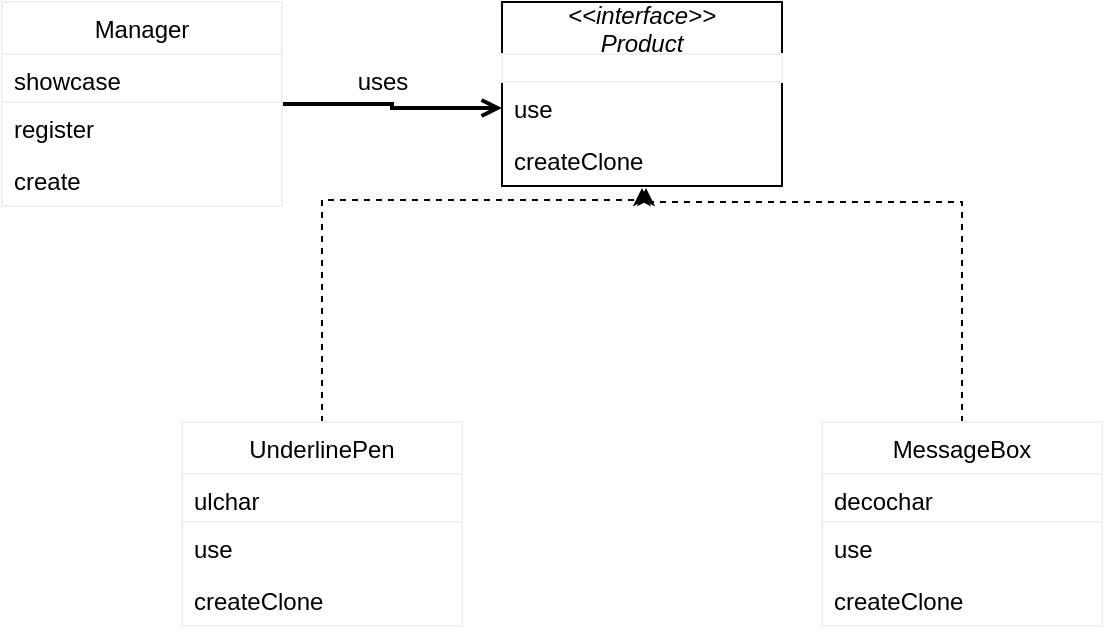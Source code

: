 <mxfile>
    <diagram id="jh6tS5kO0VVMsq5MHYLm" name="ページ1">
        <mxGraphModel dx="342" dy="680" grid="1" gridSize="10" guides="1" tooltips="1" connect="1" arrows="1" fold="1" page="1" pageScale="1" pageWidth="850" pageHeight="1100" math="0" shadow="0">
            <root>
                <mxCell id="0"/>
                <mxCell id="1" parent="0"/>
                <mxCell id="2" value="&lt;&lt;interface&gt;&gt;&#10;Product" style="swimlane;fontStyle=2;childLayout=stackLayout;horizontal=1;startSize=26;horizontalStack=0;resizeParent=1;resizeParentMax=0;resizeLast=0;collapsible=1;marginBottom=0;" parent="1" vertex="1">
                    <mxGeometry x="300" y="80" width="140" height="92" as="geometry"/>
                </mxCell>
                <mxCell id="3" value="" style="text;fillColor=none;align=left;verticalAlign=top;spacingLeft=4;spacingRight=4;overflow=hidden;rotatable=0;points=[[0,0.5],[1,0.5]];portConstraint=eastwest;strokeColor=#f0f0f0;" parent="2" vertex="1">
                    <mxGeometry y="26" width="140" height="14" as="geometry"/>
                </mxCell>
                <mxCell id="4" value="use" style="text;strokeColor=none;fillColor=none;align=left;verticalAlign=top;spacingLeft=4;spacingRight=4;overflow=hidden;rotatable=0;points=[[0,0.5],[1,0.5]];portConstraint=eastwest;" parent="2" vertex="1">
                    <mxGeometry y="40" width="140" height="26" as="geometry"/>
                </mxCell>
                <mxCell id="5" value="createClone" style="text;strokeColor=none;fillColor=none;align=left;verticalAlign=top;spacingLeft=4;spacingRight=4;overflow=hidden;rotatable=0;points=[[0,0.5],[1,0.5]];portConstraint=eastwest;" parent="2" vertex="1">
                    <mxGeometry y="66" width="140" height="26" as="geometry"/>
                </mxCell>
                <mxCell id="20" style="edgeStyle=orthogonalEdgeStyle;rounded=0;orthogonalLoop=1;jettySize=auto;html=1;entryX=0;entryY=0.5;entryDx=0;entryDy=0;endArrow=open;endFill=0;strokeColor=#000000;strokeWidth=2;" edge="1" parent="1" source="6" target="4">
                    <mxGeometry relative="1" as="geometry"/>
                </mxCell>
                <mxCell id="6" value="Manager" style="swimlane;fontStyle=0;childLayout=stackLayout;horizontal=1;startSize=26;horizontalStack=0;resizeParent=1;resizeParentMax=0;resizeLast=0;collapsible=1;marginBottom=0;strokeColor=#f0f0f0;" parent="1" vertex="1">
                    <mxGeometry x="50" y="80" width="140" height="102" as="geometry"/>
                </mxCell>
                <mxCell id="7" value="showcase" style="text;fillColor=none;align=left;verticalAlign=top;spacingLeft=4;spacingRight=4;overflow=hidden;rotatable=0;points=[[0,0.5],[1,0.5]];portConstraint=eastwest;strokeColor=#f0f0f0;" parent="6" vertex="1">
                    <mxGeometry y="26" width="140" height="24" as="geometry"/>
                </mxCell>
                <mxCell id="8" value="register" style="text;strokeColor=none;fillColor=none;align=left;verticalAlign=top;spacingLeft=4;spacingRight=4;overflow=hidden;rotatable=0;points=[[0,0.5],[1,0.5]];portConstraint=eastwest;" parent="6" vertex="1">
                    <mxGeometry y="50" width="140" height="26" as="geometry"/>
                </mxCell>
                <mxCell id="9" value="create" style="text;strokeColor=none;fillColor=none;align=left;verticalAlign=top;spacingLeft=4;spacingRight=4;overflow=hidden;rotatable=0;points=[[0,0.5],[1,0.5]];portConstraint=eastwest;" parent="6" vertex="1">
                    <mxGeometry y="76" width="140" height="26" as="geometry"/>
                </mxCell>
                <mxCell id="18" value="" style="edgeStyle=orthogonalEdgeStyle;rounded=0;orthogonalLoop=1;jettySize=auto;html=1;entryX=0.5;entryY=1.038;entryDx=0;entryDy=0;entryPerimeter=0;dashed=1;" parent="1" source="10" target="5" edge="1">
                    <mxGeometry relative="1" as="geometry">
                        <mxPoint x="370" y="179" as="targetPoint"/>
                        <Array as="points">
                            <mxPoint x="210" y="179"/>
                            <mxPoint x="370" y="179"/>
                        </Array>
                    </mxGeometry>
                </mxCell>
                <mxCell id="10" value="UnderlinePen" style="swimlane;fontStyle=0;childLayout=stackLayout;horizontal=1;startSize=26;horizontalStack=0;resizeParent=1;resizeParentMax=0;resizeLast=0;collapsible=1;marginBottom=0;strokeColor=#f0f0f0;" parent="1" vertex="1">
                    <mxGeometry x="140" y="290" width="140" height="102" as="geometry"/>
                </mxCell>
                <mxCell id="11" value="ulchar" style="text;fillColor=none;align=left;verticalAlign=top;spacingLeft=4;spacingRight=4;overflow=hidden;rotatable=0;points=[[0,0.5],[1,0.5]];portConstraint=eastwest;strokeColor=#f0f0f0;" parent="10" vertex="1">
                    <mxGeometry y="26" width="140" height="24" as="geometry"/>
                </mxCell>
                <mxCell id="12" value="use" style="text;strokeColor=none;fillColor=none;align=left;verticalAlign=top;spacingLeft=4;spacingRight=4;overflow=hidden;rotatable=0;points=[[0,0.5],[1,0.5]];portConstraint=eastwest;" parent="10" vertex="1">
                    <mxGeometry y="50" width="140" height="26" as="geometry"/>
                </mxCell>
                <mxCell id="13" value="createClone" style="text;strokeColor=none;fillColor=none;align=left;verticalAlign=top;spacingLeft=4;spacingRight=4;overflow=hidden;rotatable=0;points=[[0,0.5],[1,0.5]];portConstraint=eastwest;" parent="10" vertex="1">
                    <mxGeometry y="76" width="140" height="26" as="geometry"/>
                </mxCell>
                <mxCell id="19" style="edgeStyle=orthogonalEdgeStyle;rounded=0;orthogonalLoop=1;jettySize=auto;html=1;dashed=1;exitX=0.5;exitY=0;exitDx=0;exitDy=0;entryX=0.514;entryY=1.038;entryDx=0;entryDy=0;entryPerimeter=0;" parent="1" source="14" target="5" edge="1">
                    <mxGeometry relative="1" as="geometry">
                        <mxPoint x="390" y="190" as="targetPoint"/>
                        <Array as="points">
                            <mxPoint x="530" y="180"/>
                            <mxPoint x="372" y="180"/>
                        </Array>
                    </mxGeometry>
                </mxCell>
                <mxCell id="14" value="MessageBox" style="swimlane;fontStyle=0;childLayout=stackLayout;horizontal=1;startSize=26;horizontalStack=0;resizeParent=1;resizeParentMax=0;resizeLast=0;collapsible=1;marginBottom=0;strokeColor=#f0f0f0;" parent="1" vertex="1">
                    <mxGeometry x="460" y="290" width="140" height="102" as="geometry"/>
                </mxCell>
                <mxCell id="15" value="decochar" style="text;fillColor=none;align=left;verticalAlign=top;spacingLeft=4;spacingRight=4;overflow=hidden;rotatable=0;points=[[0,0.5],[1,0.5]];portConstraint=eastwest;strokeColor=#f0f0f0;" parent="14" vertex="1">
                    <mxGeometry y="26" width="140" height="24" as="geometry"/>
                </mxCell>
                <mxCell id="16" value="use" style="text;strokeColor=none;fillColor=none;align=left;verticalAlign=top;spacingLeft=4;spacingRight=4;overflow=hidden;rotatable=0;points=[[0,0.5],[1,0.5]];portConstraint=eastwest;" parent="14" vertex="1">
                    <mxGeometry y="50" width="140" height="26" as="geometry"/>
                </mxCell>
                <mxCell id="17" value="createClone" style="text;strokeColor=none;fillColor=none;align=left;verticalAlign=top;spacingLeft=4;spacingRight=4;overflow=hidden;rotatable=0;points=[[0,0.5],[1,0.5]];portConstraint=eastwest;" parent="14" vertex="1">
                    <mxGeometry y="76" width="140" height="26" as="geometry"/>
                </mxCell>
                <mxCell id="22" value="uses" style="text;html=1;align=center;verticalAlign=middle;resizable=0;points=[];autosize=1;strokeColor=none;" vertex="1" parent="1">
                    <mxGeometry x="220" y="110" width="40" height="20" as="geometry"/>
                </mxCell>
            </root>
        </mxGraphModel>
    </diagram>
</mxfile>